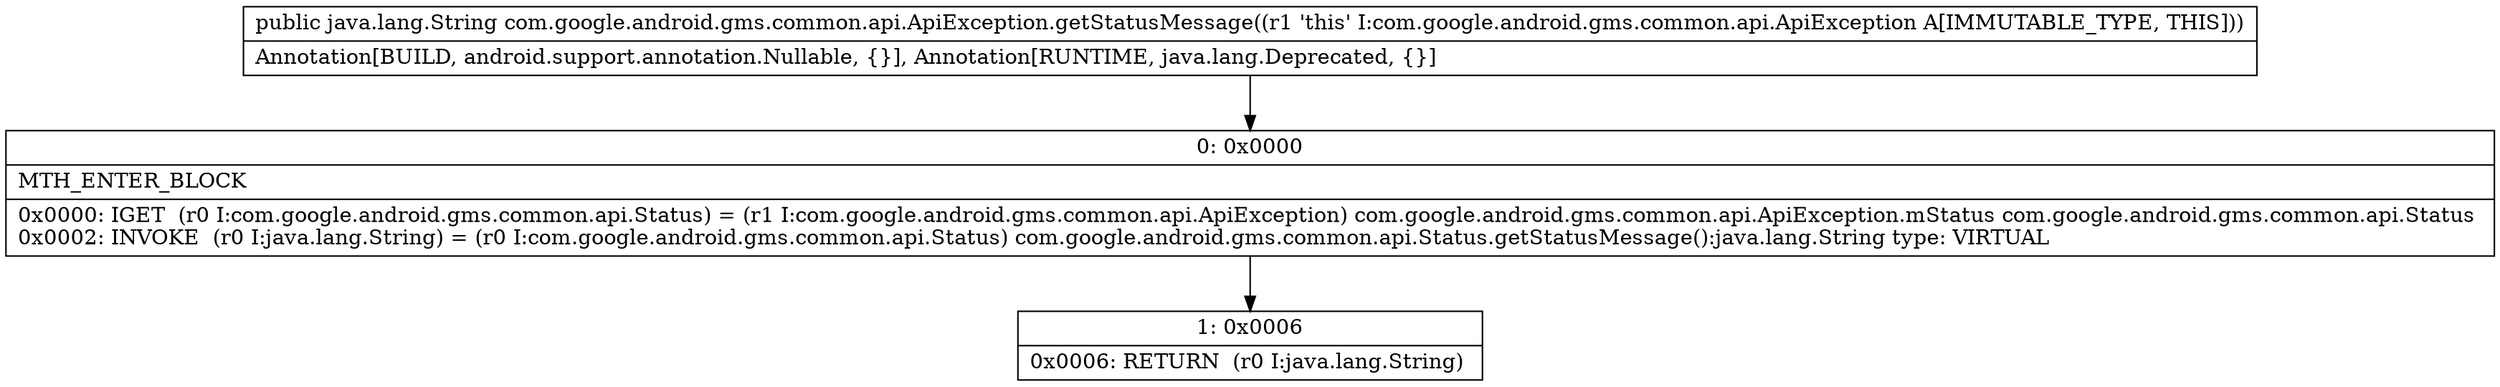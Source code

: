 digraph "CFG forcom.google.android.gms.common.api.ApiException.getStatusMessage()Ljava\/lang\/String;" {
Node_0 [shape=record,label="{0\:\ 0x0000|MTH_ENTER_BLOCK\l|0x0000: IGET  (r0 I:com.google.android.gms.common.api.Status) = (r1 I:com.google.android.gms.common.api.ApiException) com.google.android.gms.common.api.ApiException.mStatus com.google.android.gms.common.api.Status \l0x0002: INVOKE  (r0 I:java.lang.String) = (r0 I:com.google.android.gms.common.api.Status) com.google.android.gms.common.api.Status.getStatusMessage():java.lang.String type: VIRTUAL \l}"];
Node_1 [shape=record,label="{1\:\ 0x0006|0x0006: RETURN  (r0 I:java.lang.String) \l}"];
MethodNode[shape=record,label="{public java.lang.String com.google.android.gms.common.api.ApiException.getStatusMessage((r1 'this' I:com.google.android.gms.common.api.ApiException A[IMMUTABLE_TYPE, THIS]))  | Annotation[BUILD, android.support.annotation.Nullable, \{\}], Annotation[RUNTIME, java.lang.Deprecated, \{\}]\l}"];
MethodNode -> Node_0;
Node_0 -> Node_1;
}


